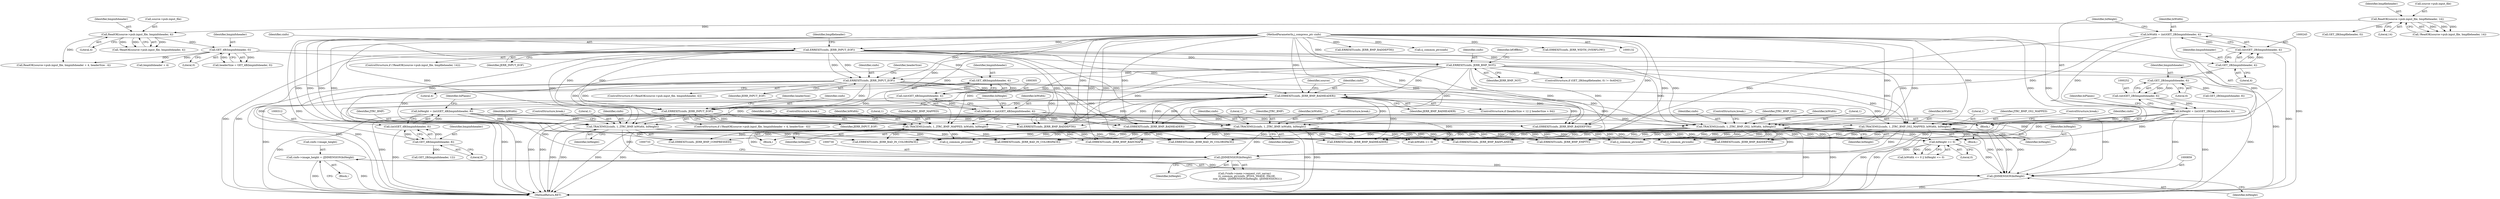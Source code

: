 digraph "0_libjpeg-turbo_9c78a04df4e44ef6487eee99c4258397f4fdca55_0@API" {
"1000854" [label="(Call,cinfo->image_height = (JDIMENSION)biHeight)"];
"1000858" [label="(Call,(JDIMENSION)biHeight)"];
"1000309" [label="(Call,biHeight = (int)GET_4B(bmpinfoheader, 8))"];
"1000311" [label="(Call,(int)GET_4B(bmpinfoheader, 8))"];
"1000313" [label="(Call,GET_4B(bmpinfoheader, 8))"];
"1000306" [label="(Call,GET_4B(bmpinfoheader, 4))"];
"1000207" [label="(Call,GET_4B(bmpinfoheader, 0))"];
"1000194" [label="(Call,ReadOK(source->pub.input_file, bmpinfoheader, 4))"];
"1000167" [label="(Call,ReadOK(source->pub.input_file, bmpfileheader, 14))"];
"1000441" [label="(Call,biHeight <= 0)"];
"1000371" [label="(Call,TRACEMS2(cinfo, 1, JTRC_BMP, biWidth, biHeight))"];
"1000184" [label="(Call,ERREXIT(cinfo, JERR_BMP_NOT))"];
"1000175" [label="(Call,ERREXIT(cinfo, JERR_INPUT_EOF))"];
"1000133" [label="(MethodParameterIn,j_compress_ptr cinfo)"];
"1000235" [label="(Call,ERREXIT(cinfo, JERR_INPUT_EOF))"];
"1000218" [label="(Call,ERREXIT(cinfo, JERR_BMP_BADHEADER))"];
"1000202" [label="(Call,ERREXIT(cinfo, JERR_INPUT_EOF))"];
"1000302" [label="(Call,biWidth = (int)GET_4B(bmpinfoheader, 4))"];
"1000304" [label="(Call,(int)GET_4B(bmpinfoheader, 4))"];
"1000287" [label="(Call,TRACEMS2(cinfo, 1, JTRC_BMP_OS2, biWidth, biHeight))"];
"1000242" [label="(Call,biWidth = (int)GET_2B(bmpinfoheader, 4))"];
"1000244" [label="(Call,(int)GET_2B(bmpinfoheader, 4))"];
"1000246" [label="(Call,GET_2B(bmpinfoheader, 4))"];
"1000249" [label="(Call,biHeight = (int)GET_2B(bmpinfoheader, 6))"];
"1000251" [label="(Call,(int)GET_2B(bmpinfoheader, 6))"];
"1000253" [label="(Call,GET_2B(bmpinfoheader, 6))"];
"1000279" [label="(Call,TRACEMS2(cinfo, 1, JTRC_BMP_OS2_MAPPED, biWidth, biHeight))"];
"1000379" [label="(Call,TRACEMS2(cinfo, 1, JTRC_BMP, biWidth, biHeight))"];
"1000363" [label="(Call,TRACEMS2(cinfo, 1, JTRC_BMP_MAPPED, biWidth, biHeight))"];
"1000729" [label="(Call,(JDIMENSION)biHeight)"];
"1000249" [label="(Call,biHeight = (int)GET_2B(bmpinfoheader, 6))"];
"1000365" [label="(Literal,1)"];
"1000723" [label="(Call,(j_common_ptr)cinfo)"];
"1000382" [label="(Identifier,JTRC_BMP)"];
"1000274" [label="(Block,)"];
"1000308" [label="(Literal,4)"];
"1000235" [label="(Call,ERREXIT(cinfo, JERR_INPUT_EOF))"];
"1000243" [label="(Identifier,biWidth)"];
"1000288" [label="(Identifier,cinfo)"];
"1000371" [label="(Call,TRACEMS2(cinfo, 1, JTRC_BMP, biWidth, biHeight))"];
"1000375" [label="(Identifier,biWidth)"];
"1000295" [label="(Call,ERREXIT(cinfo, JERR_BMP_BADDEPTH))"];
"1000180" [label="(Call,GET_2B(bmpfileheader, 0))"];
"1000451" [label="(Call,ERREXIT(cinfo, JERR_BMP_BADPLANES))"];
"1000293" [label="(ControlStructure,break;)"];
"1000207" [label="(Call,GET_4B(bmpinfoheader, 0))"];
"1000363" [label="(Call,TRACEMS2(cinfo, 1, JTRC_BMP_MAPPED, biWidth, biHeight))"];
"1000304" [label="(Call,(int)GET_4B(bmpinfoheader, 4))"];
"1000376" [label="(Identifier,biHeight)"];
"1000254" [label="(Identifier,bmpinfoheader)"];
"1000176" [label="(Identifier,cinfo)"];
"1000635" [label="(Call,ERREXIT(cinfo, JERR_BAD_IN_COLORSPACE))"];
"1000383" [label="(Identifier,biWidth)"];
"1000377" [label="(ControlStructure,break;)"];
"1000175" [label="(Call,ERREXIT(cinfo, JERR_INPUT_EOF))"];
"1000313" [label="(Call,GET_4B(bmpinfoheader, 8))"];
"1000218" [label="(Call,ERREXIT(cinfo, JERR_BMP_BADHEADER))"];
"1000444" [label="(Call,ERREXIT(cinfo, JERR_BMP_EMPTY))"];
"1000309" [label="(Call,biHeight = (int)GET_4B(bmpinfoheader, 8))"];
"1000314" [label="(Identifier,bmpinfoheader)"];
"1000188" [label="(Identifier,bfOffBits)"];
"1000290" [label="(Identifier,JTRC_BMP_OS2)"];
"1000285" [label="(ControlStructure,break;)"];
"1000855" [label="(Call,cinfo->image_height)"];
"1000307" [label="(Identifier,bmpinfoheader)"];
"1000226" [label="(Identifier,source)"];
"1000206" [label="(Identifier,headerSize)"];
"1000437" [label="(Call,biWidth <= 0 || biHeight <= 0)"];
"1000204" [label="(Identifier,JERR_INPUT_EOF)"];
"1000302" [label="(Call,biWidth = (int)GET_4B(bmpinfoheader, 4))"];
"1000587" [label="(Call,ERREXIT(cinfo, JERR_BAD_IN_COLORSPACE))"];
"1000478" [label="(Call,ERREXIT(cinfo, JERR_BMP_BADCMAP))"];
"1000770" [label="(Call,(j_common_ptr)cinfo)"];
"1000205" [label="(Call,headerSize = GET_4B(bmpinfoheader, 0))"];
"1000174" [label="(Literal,14)"];
"1000253" [label="(Call,GET_2B(bmpinfoheader, 6))"];
"1000311" [label="(Call,(int)GET_4B(bmpinfoheader, 8))"];
"1000236" [label="(Identifier,cinfo)"];
"1000178" [label="(ControlStructure,if (GET_2B(bmpfileheader, 0) != 0x4D42))"];
"1000255" [label="(Literal,6)"];
"1000173" [label="(Identifier,bmpfileheader)"];
"1000432" [label="(Call,ERREXIT(cinfo, JERR_BMP_BADHEADER))"];
"1000200" [label="(Identifier,bmpinfoheader)"];
"1000366" [label="(Identifier,JTRC_BMP_MAPPED)"];
"1000246" [label="(Call,GET_2B(bmpinfoheader, 4))"];
"1000165" [label="(ControlStructure,if (!ReadOK(source->pub.input_file, bmpfileheader, 14)))"];
"1000697" [label="(Call,ERREXIT(cinfo, JERR_BMP_BADDEPTH))"];
"1000280" [label="(Identifier,cinfo)"];
"1000201" [label="(Literal,4)"];
"1000209" [label="(Literal,0)"];
"1000731" [label="(Identifier,biHeight)"];
"1000373" [label="(Literal,1)"];
"1000438" [label="(Call,biWidth <= 0)"];
"1000808" [label="(Call,ERREXIT(cinfo, JERR_BMP_BADDEPTH))"];
"1000292" [label="(Identifier,biHeight)"];
"1000385" [label="(ControlStructure,break;)"];
"1000184" [label="(Call,ERREXIT(cinfo, JERR_BMP_NOT))"];
"1000443" [label="(Literal,0)"];
"1000395" [label="(Call,ERREXIT(cinfo, JERR_BMP_COMPRESSED))"];
"1000279" [label="(Call,TRACEMS2(cinfo, 1, JTRC_BMP_OS2_MAPPED, biWidth, biHeight))"];
"1000685" [label="(Call,ERREXIT(cinfo, JERR_BAD_IN_COLORSPACE))"];
"1000244" [label="(Call,(int)GET_2B(bmpinfoheader, 4))"];
"1000368" [label="(Identifier,biHeight)"];
"1000486" [label="(Call,(j_common_ptr)cinfo)"];
"1000315" [label="(Literal,8)"];
"1000221" [label="(ControlStructure,if (!ReadOK(source->pub.input_file, bmpinfoheader + 4, headerSize - 4)))"];
"1000237" [label="(Identifier,JERR_INPUT_EOF)"];
"1000854" [label="(Call,cinfo->image_height = (JDIMENSION)biHeight)"];
"1000722" [label="(Call,(*cinfo->mem->request_virt_sarray)\n      ((j_common_ptr)cinfo, JPOOL_IMAGE, FALSE,\n       row_width, (JDIMENSION)biHeight, (JDIMENSION)1))"];
"1000166" [label="(Call,!ReadOK(source->pub.input_file, bmpfileheader, 14))"];
"1000380" [label="(Identifier,cinfo)"];
"1000240" [label="(Block,)"];
"1000133" [label="(MethodParameterIn,j_compress_ptr cinfo)"];
"1000193" [label="(Call,!ReadOK(source->pub.input_file, bmpinfoheader, 4))"];
"1000379" [label="(Call,TRACEMS2(cinfo, 1, JTRC_BMP, biWidth, biHeight))"];
"1000387" [label="(Call,ERREXIT(cinfo, JERR_BMP_BADDEPTH))"];
"1000186" [label="(Identifier,JERR_BMP_NOT)"];
"1000208" [label="(Identifier,bmpinfoheader)"];
"1000257" [label="(Identifier,biPlanes)"];
"1000239" [label="(Identifier,headerSize)"];
"1000192" [label="(ControlStructure,if (!ReadOK(source->pub.input_file, bmpinfoheader, 4)))"];
"1000310" [label="(Identifier,biHeight)"];
"1000195" [label="(Call,source->pub.input_file)"];
"1000210" [label="(ControlStructure,if (headerSize < 12 || headerSize > 64))"];
"1000317" [label="(Identifier,biPlanes)"];
"1000442" [label="(Identifier,biHeight)"];
"1000185" [label="(Identifier,cinfo)"];
"1000364" [label="(Identifier,cinfo)"];
"1000203" [label="(Identifier,cinfo)"];
"1000177" [label="(Identifier,JERR_INPUT_EOF)"];
"1000202" [label="(Call,ERREXIT(cinfo, JERR_INPUT_EOF))"];
"1000248" [label="(Literal,4)"];
"1000860" [label="(Identifier,biHeight)"];
"1000729" [label="(Call,(JDIMENSION)biHeight)"];
"1000247" [label="(Identifier,bmpinfoheader)"];
"1000283" [label="(Identifier,biWidth)"];
"1000220" [label="(Identifier,JERR_BMP_BADHEADER)"];
"1000219" [label="(Identifier,cinfo)"];
"1000858" [label="(Call,(JDIMENSION)biHeight)"];
"1000291" [label="(Identifier,biWidth)"];
"1000223" [label="(Call,ReadOK(source->pub.input_file, bmpinfoheader + 4, headerSize - 4))"];
"1000303" [label="(Identifier,biWidth)"];
"1000242" [label="(Call,biWidth = (int)GET_2B(bmpinfoheader, 4))"];
"1000167" [label="(Call,ReadOK(source->pub.input_file, bmpfileheader, 14))"];
"1000251" [label="(Call,(int)GET_2B(bmpinfoheader, 6))"];
"1000194" [label="(Call,ReadOK(source->pub.input_file, bmpinfoheader, 4))"];
"1000369" [label="(ControlStructure,break;)"];
"1000284" [label="(Identifier,biHeight)"];
"1000258" [label="(Call,GET_2B(bmpinfoheader, 8))"];
"1000135" [label="(Block,)"];
"1000821" [label="(Call,(j_common_ptr)cinfo)"];
"1000168" [label="(Call,source->pub.input_file)"];
"1000441" [label="(Call,biHeight <= 0)"];
"1000318" [label="(Call,GET_2B(bmpinfoheader, 12))"];
"1000281" [label="(Literal,1)"];
"1000306" [label="(Call,GET_4B(bmpinfoheader, 4))"];
"1000367" [label="(Identifier,biWidth)"];
"1000282" [label="(Identifier,JTRC_BMP_OS2_MAPPED)"];
"1000287" [label="(Call,TRACEMS2(cinfo, 1, JTRC_BMP_OS2, biWidth, biHeight))"];
"1000358" [label="(Block,)"];
"1000289" [label="(Literal,1)"];
"1000372" [label="(Identifier,cinfo)"];
"1000181" [label="(Identifier,bmpfileheader)"];
"1000381" [label="(Literal,1)"];
"1000384" [label="(Identifier,biHeight)"];
"1000518" [label="(Call,ERREXIT(cinfo, JERR_BMP_BADHEADER))"];
"1000811" [label="(Call,ERREXIT(cinfo, JERR_WIDTH_OVERFLOW))"];
"1000250" [label="(Identifier,biHeight)"];
"1000861" [label="(MethodReturn,RET)"];
"1000229" [label="(Call,bmpinfoheader + 4)"];
"1000374" [label="(Identifier,JTRC_BMP)"];
"1000854" -> "1000135"  [label="AST: "];
"1000854" -> "1000858"  [label="CFG: "];
"1000855" -> "1000854"  [label="AST: "];
"1000858" -> "1000854"  [label="AST: "];
"1000861" -> "1000854"  [label="CFG: "];
"1000854" -> "1000861"  [label="DDG: "];
"1000854" -> "1000861"  [label="DDG: "];
"1000858" -> "1000854"  [label="DDG: "];
"1000858" -> "1000860"  [label="CFG: "];
"1000859" -> "1000858"  [label="AST: "];
"1000860" -> "1000858"  [label="AST: "];
"1000858" -> "1000861"  [label="DDG: "];
"1000309" -> "1000858"  [label="DDG: "];
"1000441" -> "1000858"  [label="DDG: "];
"1000371" -> "1000858"  [label="DDG: "];
"1000287" -> "1000858"  [label="DDG: "];
"1000279" -> "1000858"  [label="DDG: "];
"1000379" -> "1000858"  [label="DDG: "];
"1000363" -> "1000858"  [label="DDG: "];
"1000729" -> "1000858"  [label="DDG: "];
"1000249" -> "1000858"  [label="DDG: "];
"1000309" -> "1000240"  [label="AST: "];
"1000309" -> "1000311"  [label="CFG: "];
"1000310" -> "1000309"  [label="AST: "];
"1000311" -> "1000309"  [label="AST: "];
"1000317" -> "1000309"  [label="CFG: "];
"1000309" -> "1000861"  [label="DDG: "];
"1000311" -> "1000309"  [label="DDG: "];
"1000309" -> "1000363"  [label="DDG: "];
"1000309" -> "1000371"  [label="DDG: "];
"1000309" -> "1000379"  [label="DDG: "];
"1000309" -> "1000441"  [label="DDG: "];
"1000309" -> "1000729"  [label="DDG: "];
"1000311" -> "1000313"  [label="CFG: "];
"1000312" -> "1000311"  [label="AST: "];
"1000313" -> "1000311"  [label="AST: "];
"1000311" -> "1000861"  [label="DDG: "];
"1000313" -> "1000311"  [label="DDG: "];
"1000313" -> "1000311"  [label="DDG: "];
"1000313" -> "1000315"  [label="CFG: "];
"1000314" -> "1000313"  [label="AST: "];
"1000315" -> "1000313"  [label="AST: "];
"1000306" -> "1000313"  [label="DDG: "];
"1000313" -> "1000318"  [label="DDG: "];
"1000306" -> "1000304"  [label="AST: "];
"1000306" -> "1000308"  [label="CFG: "];
"1000307" -> "1000306"  [label="AST: "];
"1000308" -> "1000306"  [label="AST: "];
"1000304" -> "1000306"  [label="CFG: "];
"1000306" -> "1000304"  [label="DDG: "];
"1000306" -> "1000304"  [label="DDG: "];
"1000207" -> "1000306"  [label="DDG: "];
"1000207" -> "1000205"  [label="AST: "];
"1000207" -> "1000209"  [label="CFG: "];
"1000208" -> "1000207"  [label="AST: "];
"1000209" -> "1000207"  [label="AST: "];
"1000205" -> "1000207"  [label="CFG: "];
"1000207" -> "1000205"  [label="DDG: "];
"1000207" -> "1000205"  [label="DDG: "];
"1000194" -> "1000207"  [label="DDG: "];
"1000207" -> "1000223"  [label="DDG: "];
"1000207" -> "1000229"  [label="DDG: "];
"1000207" -> "1000246"  [label="DDG: "];
"1000194" -> "1000193"  [label="AST: "];
"1000194" -> "1000201"  [label="CFG: "];
"1000195" -> "1000194"  [label="AST: "];
"1000200" -> "1000194"  [label="AST: "];
"1000201" -> "1000194"  [label="AST: "];
"1000193" -> "1000194"  [label="CFG: "];
"1000194" -> "1000193"  [label="DDG: "];
"1000194" -> "1000193"  [label="DDG: "];
"1000194" -> "1000193"  [label="DDG: "];
"1000167" -> "1000194"  [label="DDG: "];
"1000194" -> "1000223"  [label="DDG: "];
"1000167" -> "1000166"  [label="AST: "];
"1000167" -> "1000174"  [label="CFG: "];
"1000168" -> "1000167"  [label="AST: "];
"1000173" -> "1000167"  [label="AST: "];
"1000174" -> "1000167"  [label="AST: "];
"1000166" -> "1000167"  [label="CFG: "];
"1000167" -> "1000166"  [label="DDG: "];
"1000167" -> "1000166"  [label="DDG: "];
"1000167" -> "1000166"  [label="DDG: "];
"1000167" -> "1000180"  [label="DDG: "];
"1000441" -> "1000437"  [label="AST: "];
"1000441" -> "1000443"  [label="CFG: "];
"1000442" -> "1000441"  [label="AST: "];
"1000443" -> "1000441"  [label="AST: "];
"1000437" -> "1000441"  [label="CFG: "];
"1000441" -> "1000437"  [label="DDG: "];
"1000441" -> "1000437"  [label="DDG: "];
"1000371" -> "1000441"  [label="DDG: "];
"1000287" -> "1000441"  [label="DDG: "];
"1000279" -> "1000441"  [label="DDG: "];
"1000379" -> "1000441"  [label="DDG: "];
"1000363" -> "1000441"  [label="DDG: "];
"1000249" -> "1000441"  [label="DDG: "];
"1000441" -> "1000729"  [label="DDG: "];
"1000371" -> "1000358"  [label="AST: "];
"1000371" -> "1000376"  [label="CFG: "];
"1000372" -> "1000371"  [label="AST: "];
"1000373" -> "1000371"  [label="AST: "];
"1000374" -> "1000371"  [label="AST: "];
"1000375" -> "1000371"  [label="AST: "];
"1000376" -> "1000371"  [label="AST: "];
"1000377" -> "1000371"  [label="CFG: "];
"1000371" -> "1000861"  [label="DDG: "];
"1000371" -> "1000861"  [label="DDG: "];
"1000184" -> "1000371"  [label="DDG: "];
"1000235" -> "1000371"  [label="DDG: "];
"1000218" -> "1000371"  [label="DDG: "];
"1000202" -> "1000371"  [label="DDG: "];
"1000175" -> "1000371"  [label="DDG: "];
"1000133" -> "1000371"  [label="DDG: "];
"1000302" -> "1000371"  [label="DDG: "];
"1000371" -> "1000395"  [label="DDG: "];
"1000371" -> "1000438"  [label="DDG: "];
"1000371" -> "1000444"  [label="DDG: "];
"1000371" -> "1000451"  [label="DDG: "];
"1000371" -> "1000478"  [label="DDG: "];
"1000371" -> "1000486"  [label="DDG: "];
"1000371" -> "1000518"  [label="DDG: "];
"1000371" -> "1000587"  [label="DDG: "];
"1000371" -> "1000635"  [label="DDG: "];
"1000371" -> "1000685"  [label="DDG: "];
"1000371" -> "1000697"  [label="DDG: "];
"1000371" -> "1000723"  [label="DDG: "];
"1000371" -> "1000729"  [label="DDG: "];
"1000371" -> "1000770"  [label="DDG: "];
"1000184" -> "1000178"  [label="AST: "];
"1000184" -> "1000186"  [label="CFG: "];
"1000185" -> "1000184"  [label="AST: "];
"1000186" -> "1000184"  [label="AST: "];
"1000188" -> "1000184"  [label="CFG: "];
"1000184" -> "1000861"  [label="DDG: "];
"1000184" -> "1000861"  [label="DDG: "];
"1000175" -> "1000184"  [label="DDG: "];
"1000133" -> "1000184"  [label="DDG: "];
"1000184" -> "1000202"  [label="DDG: "];
"1000184" -> "1000218"  [label="DDG: "];
"1000184" -> "1000235"  [label="DDG: "];
"1000184" -> "1000279"  [label="DDG: "];
"1000184" -> "1000287"  [label="DDG: "];
"1000184" -> "1000295"  [label="DDG: "];
"1000184" -> "1000363"  [label="DDG: "];
"1000184" -> "1000379"  [label="DDG: "];
"1000184" -> "1000387"  [label="DDG: "];
"1000184" -> "1000432"  [label="DDG: "];
"1000175" -> "1000165"  [label="AST: "];
"1000175" -> "1000177"  [label="CFG: "];
"1000176" -> "1000175"  [label="AST: "];
"1000177" -> "1000175"  [label="AST: "];
"1000181" -> "1000175"  [label="CFG: "];
"1000175" -> "1000861"  [label="DDG: "];
"1000175" -> "1000861"  [label="DDG: "];
"1000133" -> "1000175"  [label="DDG: "];
"1000175" -> "1000202"  [label="DDG: "];
"1000175" -> "1000202"  [label="DDG: "];
"1000175" -> "1000218"  [label="DDG: "];
"1000175" -> "1000235"  [label="DDG: "];
"1000175" -> "1000235"  [label="DDG: "];
"1000175" -> "1000279"  [label="DDG: "];
"1000175" -> "1000287"  [label="DDG: "];
"1000175" -> "1000295"  [label="DDG: "];
"1000175" -> "1000363"  [label="DDG: "];
"1000175" -> "1000379"  [label="DDG: "];
"1000175" -> "1000387"  [label="DDG: "];
"1000175" -> "1000432"  [label="DDG: "];
"1000133" -> "1000132"  [label="AST: "];
"1000133" -> "1000861"  [label="DDG: "];
"1000133" -> "1000202"  [label="DDG: "];
"1000133" -> "1000218"  [label="DDG: "];
"1000133" -> "1000235"  [label="DDG: "];
"1000133" -> "1000279"  [label="DDG: "];
"1000133" -> "1000287"  [label="DDG: "];
"1000133" -> "1000295"  [label="DDG: "];
"1000133" -> "1000363"  [label="DDG: "];
"1000133" -> "1000379"  [label="DDG: "];
"1000133" -> "1000387"  [label="DDG: "];
"1000133" -> "1000395"  [label="DDG: "];
"1000133" -> "1000432"  [label="DDG: "];
"1000133" -> "1000444"  [label="DDG: "];
"1000133" -> "1000451"  [label="DDG: "];
"1000133" -> "1000478"  [label="DDG: "];
"1000133" -> "1000486"  [label="DDG: "];
"1000133" -> "1000518"  [label="DDG: "];
"1000133" -> "1000587"  [label="DDG: "];
"1000133" -> "1000635"  [label="DDG: "];
"1000133" -> "1000685"  [label="DDG: "];
"1000133" -> "1000697"  [label="DDG: "];
"1000133" -> "1000723"  [label="DDG: "];
"1000133" -> "1000770"  [label="DDG: "];
"1000133" -> "1000808"  [label="DDG: "];
"1000133" -> "1000811"  [label="DDG: "];
"1000133" -> "1000821"  [label="DDG: "];
"1000235" -> "1000221"  [label="AST: "];
"1000235" -> "1000237"  [label="CFG: "];
"1000236" -> "1000235"  [label="AST: "];
"1000237" -> "1000235"  [label="AST: "];
"1000239" -> "1000235"  [label="CFG: "];
"1000235" -> "1000861"  [label="DDG: "];
"1000235" -> "1000861"  [label="DDG: "];
"1000218" -> "1000235"  [label="DDG: "];
"1000202" -> "1000235"  [label="DDG: "];
"1000202" -> "1000235"  [label="DDG: "];
"1000235" -> "1000279"  [label="DDG: "];
"1000235" -> "1000287"  [label="DDG: "];
"1000235" -> "1000295"  [label="DDG: "];
"1000235" -> "1000363"  [label="DDG: "];
"1000235" -> "1000379"  [label="DDG: "];
"1000235" -> "1000387"  [label="DDG: "];
"1000235" -> "1000432"  [label="DDG: "];
"1000218" -> "1000210"  [label="AST: "];
"1000218" -> "1000220"  [label="CFG: "];
"1000219" -> "1000218"  [label="AST: "];
"1000220" -> "1000218"  [label="AST: "];
"1000226" -> "1000218"  [label="CFG: "];
"1000218" -> "1000861"  [label="DDG: "];
"1000218" -> "1000861"  [label="DDG: "];
"1000202" -> "1000218"  [label="DDG: "];
"1000218" -> "1000279"  [label="DDG: "];
"1000218" -> "1000287"  [label="DDG: "];
"1000218" -> "1000295"  [label="DDG: "];
"1000218" -> "1000363"  [label="DDG: "];
"1000218" -> "1000379"  [label="DDG: "];
"1000218" -> "1000387"  [label="DDG: "];
"1000218" -> "1000432"  [label="DDG: "];
"1000218" -> "1000432"  [label="DDG: "];
"1000218" -> "1000518"  [label="DDG: "];
"1000202" -> "1000192"  [label="AST: "];
"1000202" -> "1000204"  [label="CFG: "];
"1000203" -> "1000202"  [label="AST: "];
"1000204" -> "1000202"  [label="AST: "];
"1000206" -> "1000202"  [label="CFG: "];
"1000202" -> "1000861"  [label="DDG: "];
"1000202" -> "1000861"  [label="DDG: "];
"1000202" -> "1000279"  [label="DDG: "];
"1000202" -> "1000287"  [label="DDG: "];
"1000202" -> "1000295"  [label="DDG: "];
"1000202" -> "1000363"  [label="DDG: "];
"1000202" -> "1000379"  [label="DDG: "];
"1000202" -> "1000387"  [label="DDG: "];
"1000202" -> "1000432"  [label="DDG: "];
"1000302" -> "1000240"  [label="AST: "];
"1000302" -> "1000304"  [label="CFG: "];
"1000303" -> "1000302"  [label="AST: "];
"1000304" -> "1000302"  [label="AST: "];
"1000310" -> "1000302"  [label="CFG: "];
"1000302" -> "1000861"  [label="DDG: "];
"1000304" -> "1000302"  [label="DDG: "];
"1000302" -> "1000363"  [label="DDG: "];
"1000302" -> "1000379"  [label="DDG: "];
"1000302" -> "1000438"  [label="DDG: "];
"1000305" -> "1000304"  [label="AST: "];
"1000304" -> "1000861"  [label="DDG: "];
"1000287" -> "1000274"  [label="AST: "];
"1000287" -> "1000292"  [label="CFG: "];
"1000288" -> "1000287"  [label="AST: "];
"1000289" -> "1000287"  [label="AST: "];
"1000290" -> "1000287"  [label="AST: "];
"1000291" -> "1000287"  [label="AST: "];
"1000292" -> "1000287"  [label="AST: "];
"1000293" -> "1000287"  [label="CFG: "];
"1000287" -> "1000861"  [label="DDG: "];
"1000287" -> "1000861"  [label="DDG: "];
"1000242" -> "1000287"  [label="DDG: "];
"1000249" -> "1000287"  [label="DDG: "];
"1000287" -> "1000438"  [label="DDG: "];
"1000287" -> "1000444"  [label="DDG: "];
"1000287" -> "1000451"  [label="DDG: "];
"1000287" -> "1000478"  [label="DDG: "];
"1000287" -> "1000486"  [label="DDG: "];
"1000287" -> "1000518"  [label="DDG: "];
"1000287" -> "1000587"  [label="DDG: "];
"1000287" -> "1000635"  [label="DDG: "];
"1000287" -> "1000685"  [label="DDG: "];
"1000287" -> "1000697"  [label="DDG: "];
"1000287" -> "1000723"  [label="DDG: "];
"1000287" -> "1000729"  [label="DDG: "];
"1000287" -> "1000770"  [label="DDG: "];
"1000242" -> "1000240"  [label="AST: "];
"1000242" -> "1000244"  [label="CFG: "];
"1000243" -> "1000242"  [label="AST: "];
"1000244" -> "1000242"  [label="AST: "];
"1000250" -> "1000242"  [label="CFG: "];
"1000242" -> "1000861"  [label="DDG: "];
"1000244" -> "1000242"  [label="DDG: "];
"1000242" -> "1000279"  [label="DDG: "];
"1000242" -> "1000438"  [label="DDG: "];
"1000244" -> "1000246"  [label="CFG: "];
"1000245" -> "1000244"  [label="AST: "];
"1000246" -> "1000244"  [label="AST: "];
"1000244" -> "1000861"  [label="DDG: "];
"1000246" -> "1000244"  [label="DDG: "];
"1000246" -> "1000244"  [label="DDG: "];
"1000246" -> "1000248"  [label="CFG: "];
"1000247" -> "1000246"  [label="AST: "];
"1000248" -> "1000246"  [label="AST: "];
"1000246" -> "1000253"  [label="DDG: "];
"1000249" -> "1000240"  [label="AST: "];
"1000249" -> "1000251"  [label="CFG: "];
"1000250" -> "1000249"  [label="AST: "];
"1000251" -> "1000249"  [label="AST: "];
"1000257" -> "1000249"  [label="CFG: "];
"1000249" -> "1000861"  [label="DDG: "];
"1000251" -> "1000249"  [label="DDG: "];
"1000249" -> "1000279"  [label="DDG: "];
"1000249" -> "1000729"  [label="DDG: "];
"1000251" -> "1000253"  [label="CFG: "];
"1000252" -> "1000251"  [label="AST: "];
"1000253" -> "1000251"  [label="AST: "];
"1000251" -> "1000861"  [label="DDG: "];
"1000253" -> "1000251"  [label="DDG: "];
"1000253" -> "1000251"  [label="DDG: "];
"1000253" -> "1000255"  [label="CFG: "];
"1000254" -> "1000253"  [label="AST: "];
"1000255" -> "1000253"  [label="AST: "];
"1000253" -> "1000258"  [label="DDG: "];
"1000279" -> "1000274"  [label="AST: "];
"1000279" -> "1000284"  [label="CFG: "];
"1000280" -> "1000279"  [label="AST: "];
"1000281" -> "1000279"  [label="AST: "];
"1000282" -> "1000279"  [label="AST: "];
"1000283" -> "1000279"  [label="AST: "];
"1000284" -> "1000279"  [label="AST: "];
"1000285" -> "1000279"  [label="CFG: "];
"1000279" -> "1000861"  [label="DDG: "];
"1000279" -> "1000861"  [label="DDG: "];
"1000279" -> "1000438"  [label="DDG: "];
"1000279" -> "1000444"  [label="DDG: "];
"1000279" -> "1000451"  [label="DDG: "];
"1000279" -> "1000478"  [label="DDG: "];
"1000279" -> "1000486"  [label="DDG: "];
"1000279" -> "1000518"  [label="DDG: "];
"1000279" -> "1000587"  [label="DDG: "];
"1000279" -> "1000635"  [label="DDG: "];
"1000279" -> "1000685"  [label="DDG: "];
"1000279" -> "1000697"  [label="DDG: "];
"1000279" -> "1000723"  [label="DDG: "];
"1000279" -> "1000729"  [label="DDG: "];
"1000279" -> "1000770"  [label="DDG: "];
"1000379" -> "1000358"  [label="AST: "];
"1000379" -> "1000384"  [label="CFG: "];
"1000380" -> "1000379"  [label="AST: "];
"1000381" -> "1000379"  [label="AST: "];
"1000382" -> "1000379"  [label="AST: "];
"1000383" -> "1000379"  [label="AST: "];
"1000384" -> "1000379"  [label="AST: "];
"1000385" -> "1000379"  [label="CFG: "];
"1000379" -> "1000861"  [label="DDG: "];
"1000379" -> "1000861"  [label="DDG: "];
"1000379" -> "1000395"  [label="DDG: "];
"1000379" -> "1000438"  [label="DDG: "];
"1000379" -> "1000444"  [label="DDG: "];
"1000379" -> "1000451"  [label="DDG: "];
"1000379" -> "1000478"  [label="DDG: "];
"1000379" -> "1000486"  [label="DDG: "];
"1000379" -> "1000518"  [label="DDG: "];
"1000379" -> "1000587"  [label="DDG: "];
"1000379" -> "1000635"  [label="DDG: "];
"1000379" -> "1000685"  [label="DDG: "];
"1000379" -> "1000697"  [label="DDG: "];
"1000379" -> "1000723"  [label="DDG: "];
"1000379" -> "1000729"  [label="DDG: "];
"1000379" -> "1000770"  [label="DDG: "];
"1000363" -> "1000358"  [label="AST: "];
"1000363" -> "1000368"  [label="CFG: "];
"1000364" -> "1000363"  [label="AST: "];
"1000365" -> "1000363"  [label="AST: "];
"1000366" -> "1000363"  [label="AST: "];
"1000367" -> "1000363"  [label="AST: "];
"1000368" -> "1000363"  [label="AST: "];
"1000369" -> "1000363"  [label="CFG: "];
"1000363" -> "1000861"  [label="DDG: "];
"1000363" -> "1000861"  [label="DDG: "];
"1000363" -> "1000395"  [label="DDG: "];
"1000363" -> "1000438"  [label="DDG: "];
"1000363" -> "1000444"  [label="DDG: "];
"1000363" -> "1000451"  [label="DDG: "];
"1000363" -> "1000478"  [label="DDG: "];
"1000363" -> "1000486"  [label="DDG: "];
"1000363" -> "1000518"  [label="DDG: "];
"1000363" -> "1000587"  [label="DDG: "];
"1000363" -> "1000635"  [label="DDG: "];
"1000363" -> "1000685"  [label="DDG: "];
"1000363" -> "1000697"  [label="DDG: "];
"1000363" -> "1000723"  [label="DDG: "];
"1000363" -> "1000729"  [label="DDG: "];
"1000363" -> "1000770"  [label="DDG: "];
"1000729" -> "1000722"  [label="AST: "];
"1000729" -> "1000731"  [label="CFG: "];
"1000730" -> "1000729"  [label="AST: "];
"1000731" -> "1000729"  [label="AST: "];
"1000733" -> "1000729"  [label="CFG: "];
"1000729" -> "1000722"  [label="DDG: "];
}
